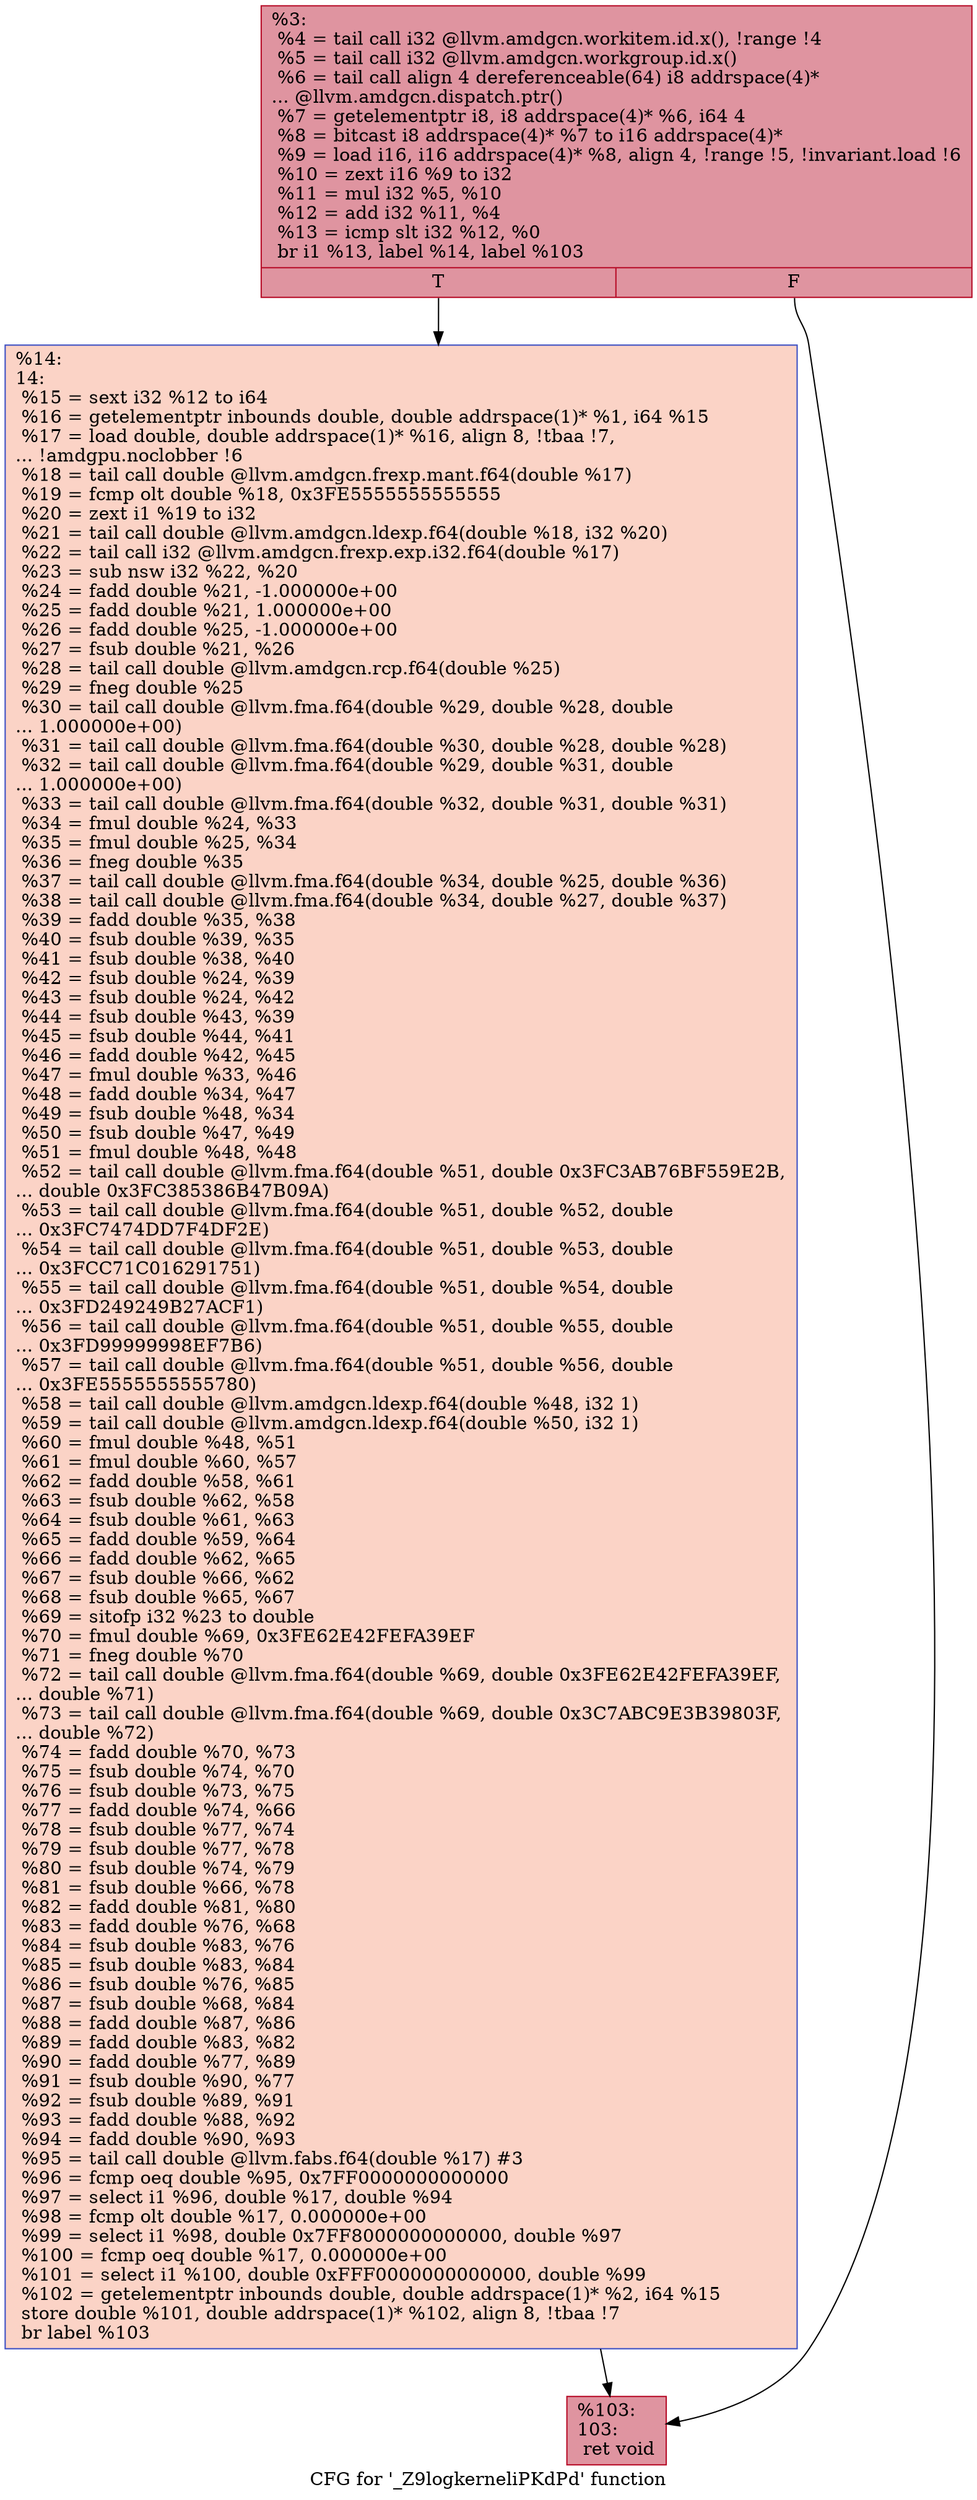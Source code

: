 digraph "CFG for '_Z9logkerneliPKdPd' function" {
	label="CFG for '_Z9logkerneliPKdPd' function";

	Node0x5b0b220 [shape=record,color="#b70d28ff", style=filled, fillcolor="#b70d2870",label="{%3:\l  %4 = tail call i32 @llvm.amdgcn.workitem.id.x(), !range !4\l  %5 = tail call i32 @llvm.amdgcn.workgroup.id.x()\l  %6 = tail call align 4 dereferenceable(64) i8 addrspace(4)*\l... @llvm.amdgcn.dispatch.ptr()\l  %7 = getelementptr i8, i8 addrspace(4)* %6, i64 4\l  %8 = bitcast i8 addrspace(4)* %7 to i16 addrspace(4)*\l  %9 = load i16, i16 addrspace(4)* %8, align 4, !range !5, !invariant.load !6\l  %10 = zext i16 %9 to i32\l  %11 = mul i32 %5, %10\l  %12 = add i32 %11, %4\l  %13 = icmp slt i32 %12, %0\l  br i1 %13, label %14, label %103\l|{<s0>T|<s1>F}}"];
	Node0x5b0b220:s0 -> Node0x5b0bfb0;
	Node0x5b0b220:s1 -> Node0x5b0d1b0;
	Node0x5b0bfb0 [shape=record,color="#3d50c3ff", style=filled, fillcolor="#f59c7d70",label="{%14:\l14:                                               \l  %15 = sext i32 %12 to i64\l  %16 = getelementptr inbounds double, double addrspace(1)* %1, i64 %15\l  %17 = load double, double addrspace(1)* %16, align 8, !tbaa !7,\l... !amdgpu.noclobber !6\l  %18 = tail call double @llvm.amdgcn.frexp.mant.f64(double %17)\l  %19 = fcmp olt double %18, 0x3FE5555555555555\l  %20 = zext i1 %19 to i32\l  %21 = tail call double @llvm.amdgcn.ldexp.f64(double %18, i32 %20)\l  %22 = tail call i32 @llvm.amdgcn.frexp.exp.i32.f64(double %17)\l  %23 = sub nsw i32 %22, %20\l  %24 = fadd double %21, -1.000000e+00\l  %25 = fadd double %21, 1.000000e+00\l  %26 = fadd double %25, -1.000000e+00\l  %27 = fsub double %21, %26\l  %28 = tail call double @llvm.amdgcn.rcp.f64(double %25)\l  %29 = fneg double %25\l  %30 = tail call double @llvm.fma.f64(double %29, double %28, double\l... 1.000000e+00)\l  %31 = tail call double @llvm.fma.f64(double %30, double %28, double %28)\l  %32 = tail call double @llvm.fma.f64(double %29, double %31, double\l... 1.000000e+00)\l  %33 = tail call double @llvm.fma.f64(double %32, double %31, double %31)\l  %34 = fmul double %24, %33\l  %35 = fmul double %25, %34\l  %36 = fneg double %35\l  %37 = tail call double @llvm.fma.f64(double %34, double %25, double %36)\l  %38 = tail call double @llvm.fma.f64(double %34, double %27, double %37)\l  %39 = fadd double %35, %38\l  %40 = fsub double %39, %35\l  %41 = fsub double %38, %40\l  %42 = fsub double %24, %39\l  %43 = fsub double %24, %42\l  %44 = fsub double %43, %39\l  %45 = fsub double %44, %41\l  %46 = fadd double %42, %45\l  %47 = fmul double %33, %46\l  %48 = fadd double %34, %47\l  %49 = fsub double %48, %34\l  %50 = fsub double %47, %49\l  %51 = fmul double %48, %48\l  %52 = tail call double @llvm.fma.f64(double %51, double 0x3FC3AB76BF559E2B,\l... double 0x3FC385386B47B09A)\l  %53 = tail call double @llvm.fma.f64(double %51, double %52, double\l... 0x3FC7474DD7F4DF2E)\l  %54 = tail call double @llvm.fma.f64(double %51, double %53, double\l... 0x3FCC71C016291751)\l  %55 = tail call double @llvm.fma.f64(double %51, double %54, double\l... 0x3FD249249B27ACF1)\l  %56 = tail call double @llvm.fma.f64(double %51, double %55, double\l... 0x3FD99999998EF7B6)\l  %57 = tail call double @llvm.fma.f64(double %51, double %56, double\l... 0x3FE5555555555780)\l  %58 = tail call double @llvm.amdgcn.ldexp.f64(double %48, i32 1)\l  %59 = tail call double @llvm.amdgcn.ldexp.f64(double %50, i32 1)\l  %60 = fmul double %48, %51\l  %61 = fmul double %60, %57\l  %62 = fadd double %58, %61\l  %63 = fsub double %62, %58\l  %64 = fsub double %61, %63\l  %65 = fadd double %59, %64\l  %66 = fadd double %62, %65\l  %67 = fsub double %66, %62\l  %68 = fsub double %65, %67\l  %69 = sitofp i32 %23 to double\l  %70 = fmul double %69, 0x3FE62E42FEFA39EF\l  %71 = fneg double %70\l  %72 = tail call double @llvm.fma.f64(double %69, double 0x3FE62E42FEFA39EF,\l... double %71)\l  %73 = tail call double @llvm.fma.f64(double %69, double 0x3C7ABC9E3B39803F,\l... double %72)\l  %74 = fadd double %70, %73\l  %75 = fsub double %74, %70\l  %76 = fsub double %73, %75\l  %77 = fadd double %74, %66\l  %78 = fsub double %77, %74\l  %79 = fsub double %77, %78\l  %80 = fsub double %74, %79\l  %81 = fsub double %66, %78\l  %82 = fadd double %81, %80\l  %83 = fadd double %76, %68\l  %84 = fsub double %83, %76\l  %85 = fsub double %83, %84\l  %86 = fsub double %76, %85\l  %87 = fsub double %68, %84\l  %88 = fadd double %87, %86\l  %89 = fadd double %83, %82\l  %90 = fadd double %77, %89\l  %91 = fsub double %90, %77\l  %92 = fsub double %89, %91\l  %93 = fadd double %88, %92\l  %94 = fadd double %90, %93\l  %95 = tail call double @llvm.fabs.f64(double %17) #3\l  %96 = fcmp oeq double %95, 0x7FF0000000000000\l  %97 = select i1 %96, double %17, double %94\l  %98 = fcmp olt double %17, 0.000000e+00\l  %99 = select i1 %98, double 0x7FF8000000000000, double %97\l  %100 = fcmp oeq double %17, 0.000000e+00\l  %101 = select i1 %100, double 0xFFF0000000000000, double %99\l  %102 = getelementptr inbounds double, double addrspace(1)* %2, i64 %15\l  store double %101, double addrspace(1)* %102, align 8, !tbaa !7\l  br label %103\l}"];
	Node0x5b0bfb0 -> Node0x5b0d1b0;
	Node0x5b0d1b0 [shape=record,color="#b70d28ff", style=filled, fillcolor="#b70d2870",label="{%103:\l103:                                              \l  ret void\l}"];
}
